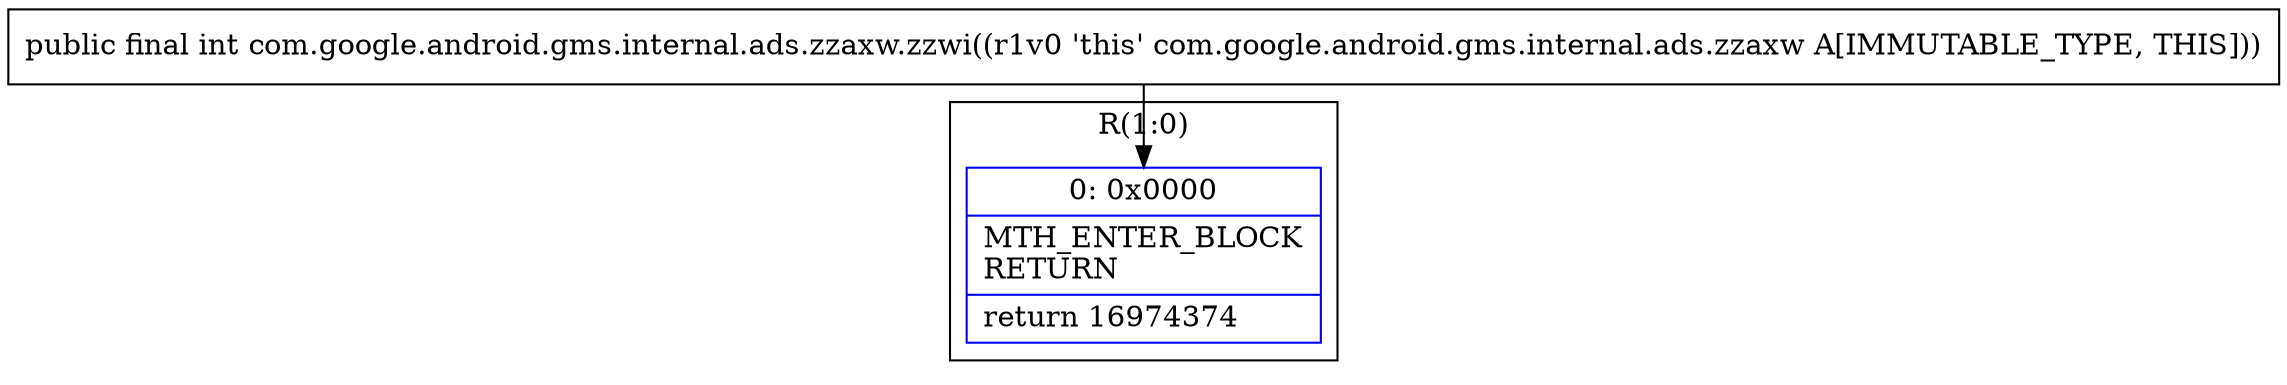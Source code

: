 digraph "CFG forcom.google.android.gms.internal.ads.zzaxw.zzwi()I" {
subgraph cluster_Region_314128017 {
label = "R(1:0)";
node [shape=record,color=blue];
Node_0 [shape=record,label="{0\:\ 0x0000|MTH_ENTER_BLOCK\lRETURN\l|return 16974374\l}"];
}
MethodNode[shape=record,label="{public final int com.google.android.gms.internal.ads.zzaxw.zzwi((r1v0 'this' com.google.android.gms.internal.ads.zzaxw A[IMMUTABLE_TYPE, THIS])) }"];
MethodNode -> Node_0;
}

